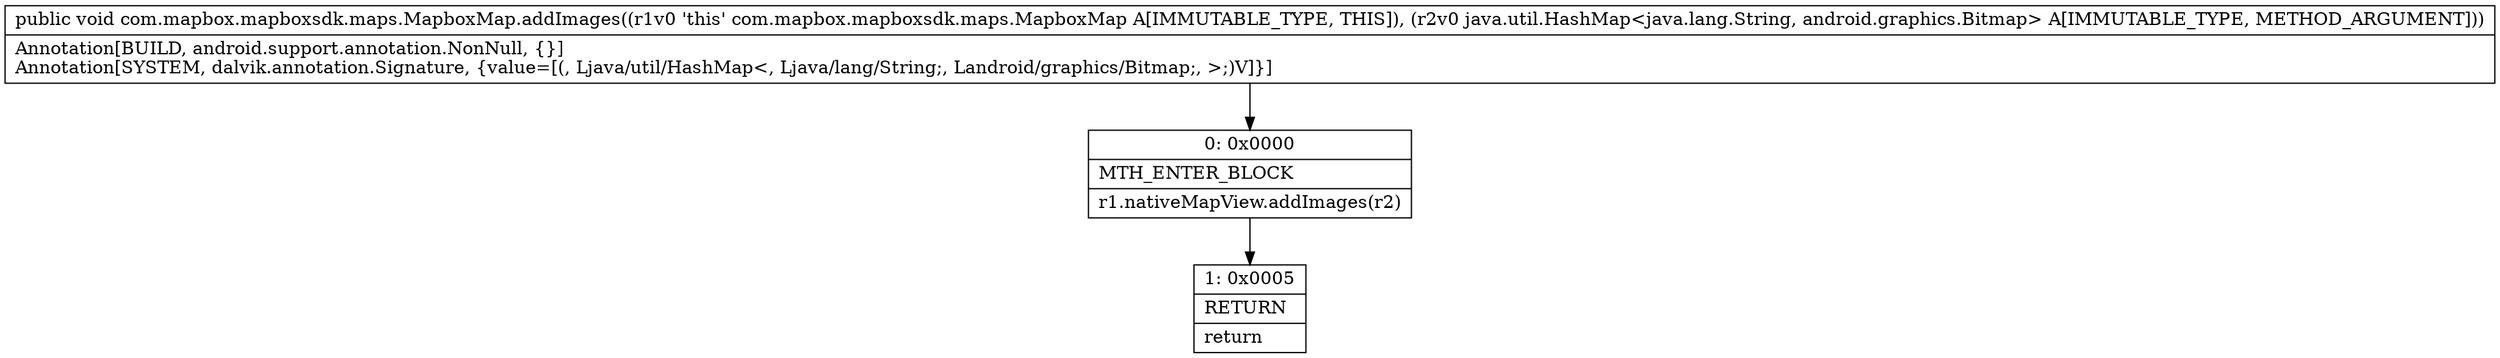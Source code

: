 digraph "CFG forcom.mapbox.mapboxsdk.maps.MapboxMap.addImages(Ljava\/util\/HashMap;)V" {
Node_0 [shape=record,label="{0\:\ 0x0000|MTH_ENTER_BLOCK\l|r1.nativeMapView.addImages(r2)\l}"];
Node_1 [shape=record,label="{1\:\ 0x0005|RETURN\l|return\l}"];
MethodNode[shape=record,label="{public void com.mapbox.mapboxsdk.maps.MapboxMap.addImages((r1v0 'this' com.mapbox.mapboxsdk.maps.MapboxMap A[IMMUTABLE_TYPE, THIS]), (r2v0 java.util.HashMap\<java.lang.String, android.graphics.Bitmap\> A[IMMUTABLE_TYPE, METHOD_ARGUMENT]))  | Annotation[BUILD, android.support.annotation.NonNull, \{\}]\lAnnotation[SYSTEM, dalvik.annotation.Signature, \{value=[(, Ljava\/util\/HashMap\<, Ljava\/lang\/String;, Landroid\/graphics\/Bitmap;, \>;)V]\}]\l}"];
MethodNode -> Node_0;
Node_0 -> Node_1;
}

